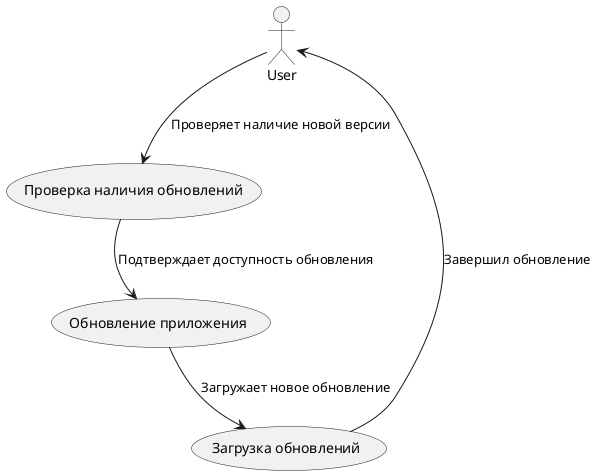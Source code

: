 @startuml

actor User

usecase "Обновление приложения" as UpdateApp
usecase "Проверка наличия обновлений" as CheckUpdates
usecase "Загрузка обновлений" as DownloadUpdate

User --> CheckUpdates : Проверяет наличие новой версии
CheckUpdates --> UpdateApp : Подтверждает доступность обновления
UpdateApp --> DownloadUpdate : Загружает новое обновление
DownloadUpdate --> User : Завершил обновление


@enduml
